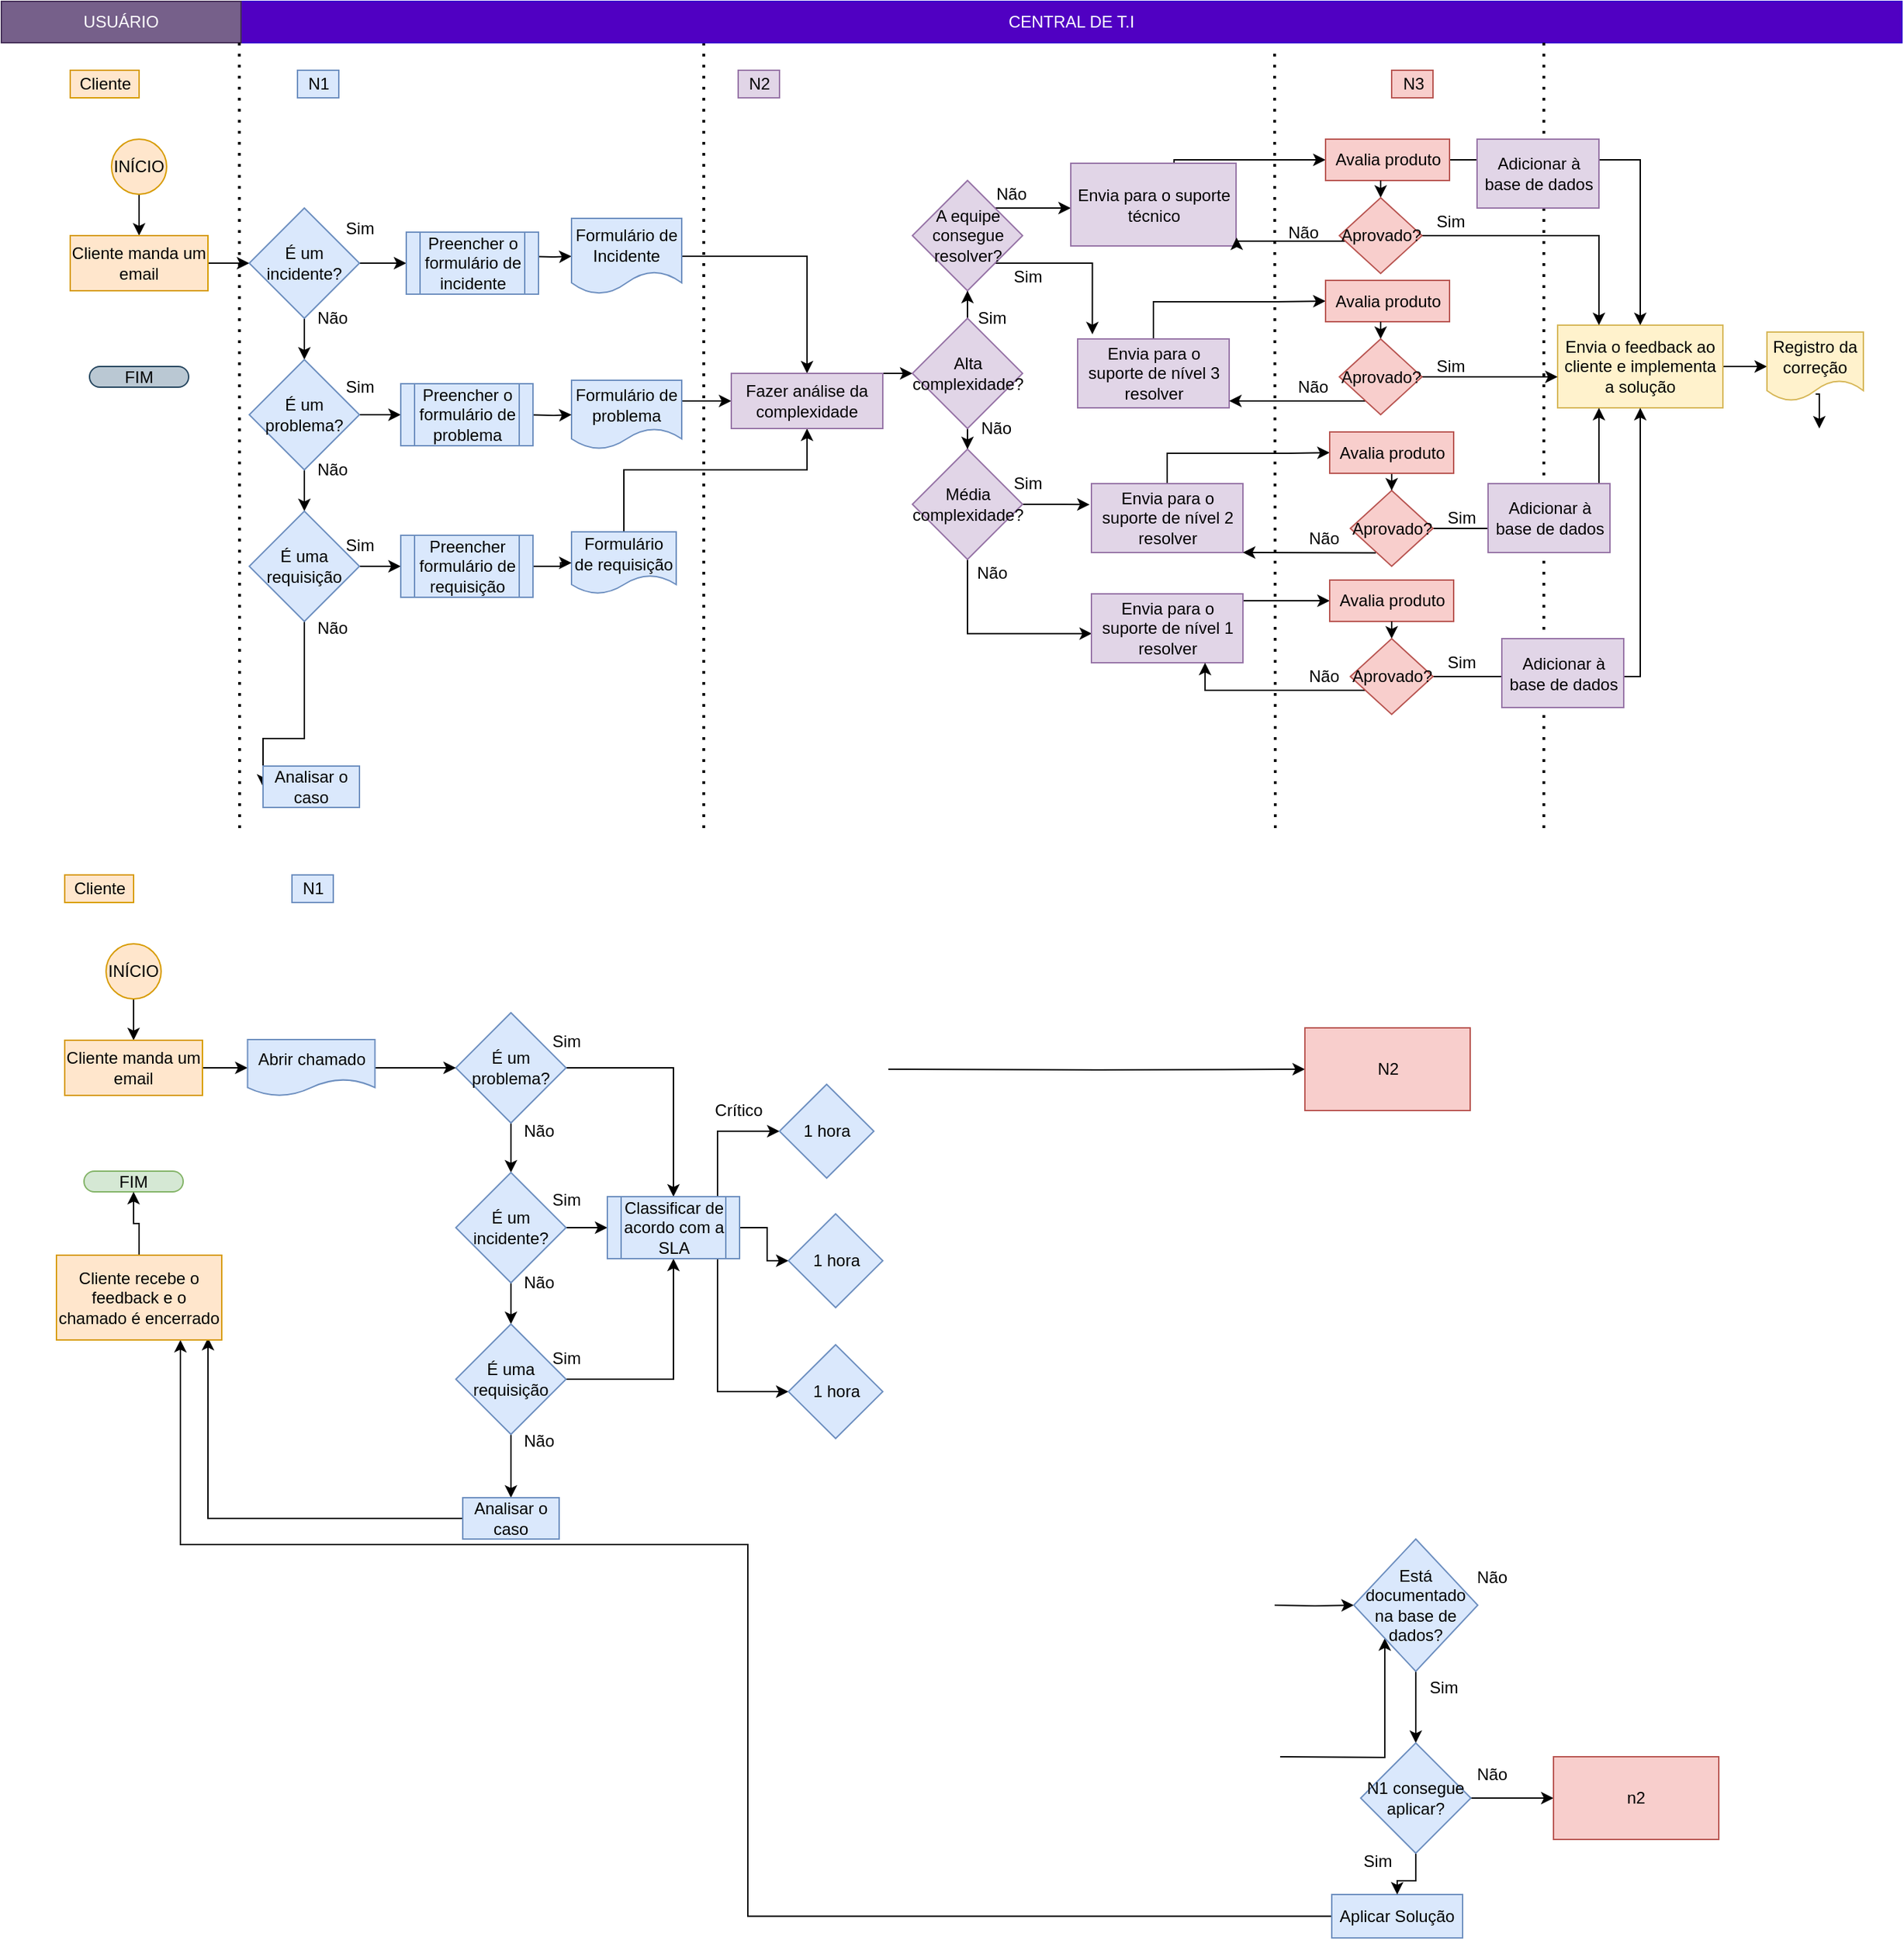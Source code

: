 <mxfile version="18.0.8" type="device"><diagram id="A5c_rkgQ94NfLmDdaCIv" name="Page-1"><mxGraphModel dx="457" dy="237" grid="1" gridSize="10" guides="1" tooltips="1" connect="1" arrows="1" fold="1" page="1" pageScale="1" pageWidth="827" pageHeight="1169" math="0" shadow="0"><root><mxCell id="0"/><mxCell id="1" parent="0"/><mxCell id="Slh5JcPYbbUTgBIkRvV1-3" value="" style="edgeStyle=orthogonalEdgeStyle;rounded=0;orthogonalLoop=1;jettySize=auto;html=1;" parent="1" source="Slh5JcPYbbUTgBIkRvV1-1" target="Slh5JcPYbbUTgBIkRvV1-2" edge="1"><mxGeometry relative="1" as="geometry"/></mxCell><mxCell id="Slh5JcPYbbUTgBIkRvV1-1" value="INÍCIO" style="ellipse;whiteSpace=wrap;html=1;aspect=fixed;fillColor=#ffe6cc;strokeColor=#d79b00;" parent="1" vertex="1"><mxGeometry x="80" y="100" width="40" height="40" as="geometry"/></mxCell><mxCell id="Slh5JcPYbbUTgBIkRvV1-104" value="" style="edgeStyle=orthogonalEdgeStyle;rounded=0;orthogonalLoop=1;jettySize=auto;html=1;" parent="1" source="Slh5JcPYbbUTgBIkRvV1-2" target="Slh5JcPYbbUTgBIkRvV1-4" edge="1"><mxGeometry relative="1" as="geometry"/></mxCell><mxCell id="Slh5JcPYbbUTgBIkRvV1-2" value="Cliente manda um email" style="whiteSpace=wrap;html=1;fillColor=#ffe6cc;strokeColor=#d79b00;" parent="1" vertex="1"><mxGeometry x="50" y="170" width="100" height="40" as="geometry"/></mxCell><mxCell id="Slh5JcPYbbUTgBIkRvV1-11" value="" style="edgeStyle=orthogonalEdgeStyle;rounded=0;orthogonalLoop=1;jettySize=auto;html=1;" parent="1" source="Slh5JcPYbbUTgBIkRvV1-4" target="Slh5JcPYbbUTgBIkRvV1-10" edge="1"><mxGeometry relative="1" as="geometry"/></mxCell><mxCell id="Slh5JcPYbbUTgBIkRvV1-175" value="" style="edgeStyle=orthogonalEdgeStyle;rounded=0;orthogonalLoop=1;jettySize=auto;html=1;" parent="1" source="Slh5JcPYbbUTgBIkRvV1-4" target="Slh5JcPYbbUTgBIkRvV1-174" edge="1"><mxGeometry relative="1" as="geometry"/></mxCell><mxCell id="Slh5JcPYbbUTgBIkRvV1-4" value="É um incidente?" style="rhombus;whiteSpace=wrap;html=1;fillColor=#dae8fc;strokeColor=#6c8ebf;" parent="1" vertex="1"><mxGeometry x="180" y="150" width="80" height="80" as="geometry"/></mxCell><mxCell id="Slh5JcPYbbUTgBIkRvV1-33" value="" style="edgeStyle=orthogonalEdgeStyle;rounded=0;orthogonalLoop=1;jettySize=auto;html=1;" parent="1" target="Slh5JcPYbbUTgBIkRvV1-32" edge="1"><mxGeometry relative="1" as="geometry"><mxPoint x="380" y="185.0" as="sourcePoint"/></mxGeometry></mxCell><mxCell id="Slh5JcPYbbUTgBIkRvV1-8" value="Sim" style="text;html=1;align=center;verticalAlign=middle;resizable=0;points=[];autosize=1;strokeColor=none;fillColor=none;" parent="1" vertex="1"><mxGeometry x="240" y="155" width="40" height="20" as="geometry"/></mxCell><mxCell id="Slh5JcPYbbUTgBIkRvV1-9" value="Não" style="text;html=1;align=center;verticalAlign=middle;resizable=0;points=[];autosize=1;strokeColor=none;fillColor=none;" parent="1" vertex="1"><mxGeometry x="220" y="220" width="40" height="20" as="geometry"/></mxCell><mxCell id="Slh5JcPYbbUTgBIkRvV1-15" value="" style="edgeStyle=orthogonalEdgeStyle;rounded=0;orthogonalLoop=1;jettySize=auto;html=1;" parent="1" source="Slh5JcPYbbUTgBIkRvV1-10" target="Slh5JcPYbbUTgBIkRvV1-14" edge="1"><mxGeometry relative="1" as="geometry"/></mxCell><mxCell id="Slh5JcPYbbUTgBIkRvV1-181" value="" style="edgeStyle=orthogonalEdgeStyle;rounded=0;orthogonalLoop=1;jettySize=auto;html=1;" parent="1" source="Slh5JcPYbbUTgBIkRvV1-10" target="Slh5JcPYbbUTgBIkRvV1-176" edge="1"><mxGeometry relative="1" as="geometry"/></mxCell><mxCell id="Slh5JcPYbbUTgBIkRvV1-10" value="É um problema?" style="rhombus;whiteSpace=wrap;html=1;fillColor=#dae8fc;strokeColor=#6c8ebf;" parent="1" vertex="1"><mxGeometry x="180" y="260" width="80" height="80" as="geometry"/></mxCell><mxCell id="Slh5JcPYbbUTgBIkRvV1-123" style="edgeStyle=orthogonalEdgeStyle;rounded=0;orthogonalLoop=1;jettySize=auto;html=1;entryX=0;entryY=0.5;entryDx=0;entryDy=0;" parent="1" source="Slh5JcPYbbUTgBIkRvV1-14" target="Slh5JcPYbbUTgBIkRvV1-28" edge="1"><mxGeometry relative="1" as="geometry"><Array as="points"><mxPoint x="220" y="535"/></Array></mxGeometry></mxCell><mxCell id="Slh5JcPYbbUTgBIkRvV1-235" value="" style="edgeStyle=orthogonalEdgeStyle;rounded=0;orthogonalLoop=1;jettySize=auto;html=1;" parent="1" source="Slh5JcPYbbUTgBIkRvV1-14" target="Slh5JcPYbbUTgBIkRvV1-177" edge="1"><mxGeometry relative="1" as="geometry"/></mxCell><mxCell id="Slh5JcPYbbUTgBIkRvV1-14" value="É uma requisição" style="rhombus;whiteSpace=wrap;html=1;fillColor=#dae8fc;strokeColor=#6c8ebf;" parent="1" vertex="1"><mxGeometry x="180" y="370" width="80" height="80" as="geometry"/></mxCell><mxCell id="Slh5JcPYbbUTgBIkRvV1-22" value="Sim" style="text;html=1;align=center;verticalAlign=middle;resizable=0;points=[];autosize=1;strokeColor=none;fillColor=none;" parent="1" vertex="1"><mxGeometry x="240" y="270" width="40" height="20" as="geometry"/></mxCell><mxCell id="Slh5JcPYbbUTgBIkRvV1-23" value="Sim" style="text;html=1;align=center;verticalAlign=middle;resizable=0;points=[];autosize=1;strokeColor=none;fillColor=none;" parent="1" vertex="1"><mxGeometry x="240" y="385" width="40" height="20" as="geometry"/></mxCell><mxCell id="Slh5JcPYbbUTgBIkRvV1-25" value="Não" style="text;html=1;align=center;verticalAlign=middle;resizable=0;points=[];autosize=1;strokeColor=none;fillColor=none;" parent="1" vertex="1"><mxGeometry x="220" y="330" width="40" height="20" as="geometry"/></mxCell><mxCell id="Slh5JcPYbbUTgBIkRvV1-27" value="Não" style="text;html=1;align=center;verticalAlign=middle;resizable=0;points=[];autosize=1;strokeColor=none;fillColor=none;" parent="1" vertex="1"><mxGeometry x="220" y="445" width="40" height="20" as="geometry"/></mxCell><mxCell id="Slh5JcPYbbUTgBIkRvV1-28" value="Analisar o caso" style="whiteSpace=wrap;html=1;fillColor=#dae8fc;strokeColor=#6c8ebf;" parent="1" vertex="1"><mxGeometry x="190" y="555" width="70" height="30" as="geometry"/></mxCell><mxCell id="Slh5JcPYbbUTgBIkRvV1-45" value="" style="edgeStyle=orthogonalEdgeStyle;rounded=0;orthogonalLoop=1;jettySize=auto;html=1;" parent="1" source="Slh5JcPYbbUTgBIkRvV1-32" target="Slh5JcPYbbUTgBIkRvV1-44" edge="1"><mxGeometry relative="1" as="geometry"/></mxCell><mxCell id="Slh5JcPYbbUTgBIkRvV1-32" value="Formulário de Incidente" style="shape=document;whiteSpace=wrap;html=1;boundedLbl=1;fillColor=#dae8fc;strokeColor=#6c8ebf;" parent="1" vertex="1"><mxGeometry x="414" y="157.5" width="80" height="55" as="geometry"/></mxCell><mxCell id="Slh5JcPYbbUTgBIkRvV1-108" style="edgeStyle=orthogonalEdgeStyle;rounded=0;orthogonalLoop=1;jettySize=auto;html=1;entryX=0;entryY=0.5;entryDx=0;entryDy=0;" parent="1" source="Slh5JcPYbbUTgBIkRvV1-34" target="Slh5JcPYbbUTgBIkRvV1-44" edge="1"><mxGeometry relative="1" as="geometry"><Array as="points"><mxPoint x="530" y="290"/><mxPoint x="530" y="290"/></Array></mxGeometry></mxCell><mxCell id="Slh5JcPYbbUTgBIkRvV1-34" value="Formulário de problema" style="shape=document;whiteSpace=wrap;html=1;boundedLbl=1;fillColor=#dae8fc;strokeColor=#6c8ebf;" parent="1" vertex="1"><mxGeometry x="414" y="275" width="80" height="50" as="geometry"/></mxCell><mxCell id="Slh5JcPYbbUTgBIkRvV1-107" value="" style="edgeStyle=orthogonalEdgeStyle;rounded=0;orthogonalLoop=1;jettySize=auto;html=1;" parent="1" source="Slh5JcPYbbUTgBIkRvV1-42" target="Slh5JcPYbbUTgBIkRvV1-44" edge="1"><mxGeometry relative="1" as="geometry"><Array as="points"><mxPoint x="452" y="340"/><mxPoint x="585" y="340"/></Array></mxGeometry></mxCell><mxCell id="Slh5JcPYbbUTgBIkRvV1-42" value="Formulário de requisição" style="shape=document;whiteSpace=wrap;html=1;boundedLbl=1;fillColor=#dae8fc;strokeColor=#6c8ebf;" parent="1" vertex="1"><mxGeometry x="414" y="385" width="76" height="45" as="geometry"/></mxCell><mxCell id="Slh5JcPYbbUTgBIkRvV1-109" style="edgeStyle=orthogonalEdgeStyle;rounded=0;orthogonalLoop=1;jettySize=auto;html=1;entryX=0;entryY=0.5;entryDx=0;entryDy=0;" parent="1" target="Slh5JcPYbbUTgBIkRvV1-46" edge="1"><mxGeometry relative="1" as="geometry"><mxPoint x="630" y="280.0" as="sourcePoint"/><Array as="points"><mxPoint x="630" y="270"/></Array></mxGeometry></mxCell><mxCell id="Slh5JcPYbbUTgBIkRvV1-44" value="Fazer análise da complexidade" style="whiteSpace=wrap;html=1;fillColor=#e1d5e7;strokeColor=#9673a6;" parent="1" vertex="1"><mxGeometry x="530" y="270" width="110" height="40" as="geometry"/></mxCell><mxCell id="Slh5JcPYbbUTgBIkRvV1-49" value="" style="edgeStyle=orthogonalEdgeStyle;rounded=0;orthogonalLoop=1;jettySize=auto;html=1;" parent="1" source="Slh5JcPYbbUTgBIkRvV1-46" target="Slh5JcPYbbUTgBIkRvV1-48" edge="1"><mxGeometry relative="1" as="geometry"/></mxCell><mxCell id="Slh5JcPYbbUTgBIkRvV1-73" value="" style="edgeStyle=orthogonalEdgeStyle;rounded=0;orthogonalLoop=1;jettySize=auto;html=1;" parent="1" source="Slh5JcPYbbUTgBIkRvV1-46" target="Slh5JcPYbbUTgBIkRvV1-72" edge="1"><mxGeometry relative="1" as="geometry"/></mxCell><mxCell id="Slh5JcPYbbUTgBIkRvV1-46" value="Alta complexidade?" style="rhombus;whiteSpace=wrap;html=1;fillColor=#e1d5e7;strokeColor=#9673a6;" parent="1" vertex="1"><mxGeometry x="661.5" y="230" width="80" height="80" as="geometry"/></mxCell><mxCell id="Slh5JcPYbbUTgBIkRvV1-115" style="edgeStyle=orthogonalEdgeStyle;rounded=0;orthogonalLoop=1;jettySize=auto;html=1;entryX=-0.012;entryY=0.304;entryDx=0;entryDy=0;entryPerimeter=0;" parent="1" source="Slh5JcPYbbUTgBIkRvV1-48" target="Slh5JcPYbbUTgBIkRvV1-61" edge="1"><mxGeometry relative="1" as="geometry"/></mxCell><mxCell id="Slh5JcPYbbUTgBIkRvV1-254" style="edgeStyle=orthogonalEdgeStyle;rounded=0;orthogonalLoop=1;jettySize=auto;html=1;entryX=0.003;entryY=0.577;entryDx=0;entryDy=0;entryPerimeter=0;" parent="1" source="Slh5JcPYbbUTgBIkRvV1-48" target="Slh5JcPYbbUTgBIkRvV1-66" edge="1"><mxGeometry relative="1" as="geometry"><Array as="points"><mxPoint x="702" y="459"/></Array></mxGeometry></mxCell><mxCell id="Slh5JcPYbbUTgBIkRvV1-48" value="Média complexidade?" style="rhombus;whiteSpace=wrap;html=1;fillColor=#e1d5e7;strokeColor=#9673a6;" parent="1" vertex="1"><mxGeometry x="661.5" y="325" width="80" height="80" as="geometry"/></mxCell><mxCell id="Slh5JcPYbbUTgBIkRvV1-219" style="edgeStyle=orthogonalEdgeStyle;rounded=0;orthogonalLoop=1;jettySize=auto;html=1;entryX=0;entryY=0.5;entryDx=0;entryDy=0;" parent="1" source="Slh5JcPYbbUTgBIkRvV1-54" target="Slh5JcPYbbUTgBIkRvV1-193" edge="1"><mxGeometry relative="1" as="geometry"><Array as="points"><mxPoint x="836.5" y="218"/><mxPoint x="926.5" y="218"/></Array></mxGeometry></mxCell><mxCell id="Slh5JcPYbbUTgBIkRvV1-54" value="Envia para o suporte de nível 3 resolver" style="whiteSpace=wrap;html=1;fillColor=#e1d5e7;strokeColor=#9673a6;" parent="1" vertex="1"><mxGeometry x="781.5" y="245" width="110" height="50" as="geometry"/></mxCell><mxCell id="Slh5JcPYbbUTgBIkRvV1-227" style="edgeStyle=orthogonalEdgeStyle;rounded=0;orthogonalLoop=1;jettySize=auto;html=1;entryX=0;entryY=0.5;entryDx=0;entryDy=0;" parent="1" source="Slh5JcPYbbUTgBIkRvV1-61" target="Slh5JcPYbbUTgBIkRvV1-194" edge="1"><mxGeometry relative="1" as="geometry"><Array as="points"><mxPoint x="846.5" y="328"/><mxPoint x="933.5" y="328"/></Array></mxGeometry></mxCell><mxCell id="Slh5JcPYbbUTgBIkRvV1-61" value="Envia para o suporte de nível 2 resolver" style="whiteSpace=wrap;html=1;fillColor=#e1d5e7;strokeColor=#9673a6;" parent="1" vertex="1"><mxGeometry x="791.5" y="350" width="110" height="50" as="geometry"/></mxCell><mxCell id="Slh5JcPYbbUTgBIkRvV1-232" style="edgeStyle=orthogonalEdgeStyle;rounded=0;orthogonalLoop=1;jettySize=auto;html=1;" parent="1" source="Slh5JcPYbbUTgBIkRvV1-66" target="Slh5JcPYbbUTgBIkRvV1-210" edge="1"><mxGeometry relative="1" as="geometry"><Array as="points"><mxPoint x="931.5" y="435"/><mxPoint x="931.5" y="435"/></Array></mxGeometry></mxCell><mxCell id="Slh5JcPYbbUTgBIkRvV1-66" value="Envia para o suporte de nível 1 resolver" style="whiteSpace=wrap;html=1;fillColor=#e1d5e7;strokeColor=#9673a6;" parent="1" vertex="1"><mxGeometry x="791.5" y="430" width="110" height="50" as="geometry"/></mxCell><mxCell id="Slh5JcPYbbUTgBIkRvV1-165" style="edgeStyle=orthogonalEdgeStyle;rounded=0;orthogonalLoop=1;jettySize=auto;html=1;entryX=0.097;entryY=-0.067;entryDx=0;entryDy=0;entryPerimeter=0;" parent="1" source="Slh5JcPYbbUTgBIkRvV1-72" target="Slh5JcPYbbUTgBIkRvV1-54" edge="1"><mxGeometry relative="1" as="geometry"><Array as="points"><mxPoint x="792.5" y="190"/></Array></mxGeometry></mxCell><mxCell id="Slh5JcPYbbUTgBIkRvV1-186" style="edgeStyle=orthogonalEdgeStyle;rounded=0;orthogonalLoop=1;jettySize=auto;html=1;" parent="1" source="Slh5JcPYbbUTgBIkRvV1-72" target="Slh5JcPYbbUTgBIkRvV1-75" edge="1"><mxGeometry relative="1" as="geometry"><Array as="points"><mxPoint x="761.5" y="150"/><mxPoint x="761.5" y="150"/></Array></mxGeometry></mxCell><mxCell id="Slh5JcPYbbUTgBIkRvV1-72" value="A equipe consegue resolver?" style="rhombus;whiteSpace=wrap;html=1;fillColor=#e1d5e7;strokeColor=#9673a6;" parent="1" vertex="1"><mxGeometry x="661.5" y="130" width="80" height="80" as="geometry"/></mxCell><mxCell id="Slh5JcPYbbUTgBIkRvV1-187" style="edgeStyle=orthogonalEdgeStyle;rounded=0;orthogonalLoop=1;jettySize=auto;html=1;entryX=0;entryY=0.5;entryDx=0;entryDy=0;" parent="1" source="Slh5JcPYbbUTgBIkRvV1-75" target="Slh5JcPYbbUTgBIkRvV1-183" edge="1"><mxGeometry relative="1" as="geometry"><Array as="points"><mxPoint x="851.5" y="115"/></Array></mxGeometry></mxCell><mxCell id="Slh5JcPYbbUTgBIkRvV1-75" value="Envia para o suporte técnico" style="whiteSpace=wrap;html=1;fillColor=#e1d5e7;strokeColor=#9673a6;" parent="1" vertex="1"><mxGeometry x="776.5" y="117.5" width="120" height="60" as="geometry"/></mxCell><mxCell id="Slh5JcPYbbUTgBIkRvV1-247" value="" style="edgeStyle=orthogonalEdgeStyle;rounded=0;orthogonalLoop=1;jettySize=auto;html=1;" parent="1" source="Slh5JcPYbbUTgBIkRvV1-83" target="Slh5JcPYbbUTgBIkRvV1-85" edge="1"><mxGeometry relative="1" as="geometry"/></mxCell><mxCell id="Slh5JcPYbbUTgBIkRvV1-83" value="Envia o feedback ao cliente e implementa a solução" style="whiteSpace=wrap;html=1;strokeColor=#d6b656;fillColor=#fff2cc;" parent="1" vertex="1"><mxGeometry x="1130" y="235" width="120" height="60" as="geometry"/></mxCell><mxCell id="Slh5JcPYbbUTgBIkRvV1-248" style="edgeStyle=orthogonalEdgeStyle;rounded=0;orthogonalLoop=1;jettySize=auto;html=1;exitX=0.505;exitY=0.9;exitDx=0;exitDy=0;exitPerimeter=0;" parent="1" source="Slh5JcPYbbUTgBIkRvV1-85" edge="1"><mxGeometry relative="1" as="geometry"><mxPoint x="1320" y="310" as="targetPoint"/><Array as="points"><mxPoint x="1320" y="285"/><mxPoint x="1320" y="310"/></Array></mxGeometry></mxCell><mxCell id="Slh5JcPYbbUTgBIkRvV1-85" value="Registro da correção" style="shape=document;whiteSpace=wrap;html=1;boundedLbl=1;strokeColor=#d6b656;fillColor=#fff2cc;" parent="1" vertex="1"><mxGeometry x="1282" y="240" width="70" height="50" as="geometry"/></mxCell><mxCell id="Slh5JcPYbbUTgBIkRvV1-89" value="FIM" style="rounded=1;whiteSpace=wrap;html=1;arcSize=50;fillColor=#bac8d3;strokeColor=#23445d;" parent="1" vertex="1"><mxGeometry x="64" y="265" width="72" height="15" as="geometry"/></mxCell><mxCell id="Slh5JcPYbbUTgBIkRvV1-91" value="N1" style="text;html=1;align=center;verticalAlign=middle;resizable=0;points=[];autosize=1;strokeColor=#6c8ebf;fillColor=#dae8fc;" parent="1" vertex="1"><mxGeometry x="215" y="50" width="30" height="20" as="geometry"/></mxCell><mxCell id="Slh5JcPYbbUTgBIkRvV1-92" value="Cliente" style="text;html=1;align=center;verticalAlign=middle;resizable=0;points=[];autosize=1;fillColor=#ffe6cc;strokeColor=#d79b00;" parent="1" vertex="1"><mxGeometry x="50" y="50" width="50" height="20" as="geometry"/></mxCell><mxCell id="Slh5JcPYbbUTgBIkRvV1-93" value="N2" style="text;html=1;align=center;verticalAlign=middle;resizable=0;points=[];autosize=1;strokeColor=#9673a6;fillColor=#e1d5e7;" parent="1" vertex="1"><mxGeometry x="535" y="50" width="30" height="20" as="geometry"/></mxCell><mxCell id="Slh5JcPYbbUTgBIkRvV1-103" value="" style="edgeStyle=orthogonalEdgeStyle;rounded=0;orthogonalLoop=1;jettySize=auto;html=1;" parent="1" target="Slh5JcPYbbUTgBIkRvV1-34" edge="1"><mxGeometry relative="1" as="geometry"><mxPoint x="380" y="300.043" as="sourcePoint"/></mxGeometry></mxCell><mxCell id="Slh5JcPYbbUTgBIkRvV1-129" value="" style="endArrow=none;dashed=1;html=1;dashPattern=1 3;strokeWidth=2;rounded=0;" parent="1" edge="1"><mxGeometry width="50" height="50" relative="1" as="geometry"><mxPoint x="510" y="600" as="sourcePoint"/><mxPoint x="510" y="22.5" as="targetPoint"/></mxGeometry></mxCell><mxCell id="Slh5JcPYbbUTgBIkRvV1-136" value="Sim" style="text;html=1;align=center;verticalAlign=middle;resizable=0;points=[];autosize=1;strokeColor=none;fillColor=none;" parent="1" vertex="1"><mxGeometry x="724.5" y="190" width="40" height="20" as="geometry"/></mxCell><mxCell id="Slh5JcPYbbUTgBIkRvV1-137" value="Não" style="text;html=1;align=center;verticalAlign=middle;resizable=0;points=[];autosize=1;strokeColor=none;fillColor=none;" parent="1" vertex="1"><mxGeometry x="701.5" y="300" width="40" height="20" as="geometry"/></mxCell><mxCell id="Slh5JcPYbbUTgBIkRvV1-138" value="Sim" style="text;html=1;align=center;verticalAlign=middle;resizable=0;points=[];autosize=1;strokeColor=none;fillColor=none;" parent="1" vertex="1"><mxGeometry x="724.5" y="340" width="40" height="20" as="geometry"/></mxCell><mxCell id="Slh5JcPYbbUTgBIkRvV1-139" value="Não" style="text;html=1;align=center;verticalAlign=middle;resizable=0;points=[];autosize=1;strokeColor=none;fillColor=none;" parent="1" vertex="1"><mxGeometry x="698.5" y="405" width="40" height="20" as="geometry"/></mxCell><mxCell id="Slh5JcPYbbUTgBIkRvV1-143" value="Sim" style="text;html=1;align=center;verticalAlign=middle;resizable=0;points=[];autosize=1;strokeColor=none;fillColor=none;" parent="1" vertex="1"><mxGeometry x="698.5" y="220" width="40" height="20" as="geometry"/></mxCell><mxCell id="Slh5JcPYbbUTgBIkRvV1-146" value="Não" style="text;html=1;align=center;verticalAlign=middle;resizable=0;points=[];autosize=1;strokeColor=none;fillColor=none;" parent="1" vertex="1"><mxGeometry x="713" y="130" width="40" height="20" as="geometry"/></mxCell><mxCell id="Slh5JcPYbbUTgBIkRvV1-161" value="Não" style="text;html=1;align=center;verticalAlign=middle;resizable=0;points=[];autosize=1;strokeColor=none;fillColor=none;" parent="1" vertex="1"><mxGeometry x="931.5" y="270" width="40" height="20" as="geometry"/></mxCell><mxCell id="Slh5JcPYbbUTgBIkRvV1-163" value="Não" style="text;html=1;align=center;verticalAlign=middle;resizable=0;points=[];autosize=1;strokeColor=none;fillColor=none;" parent="1" vertex="1"><mxGeometry x="939.5" y="480" width="40" height="20" as="geometry"/></mxCell><mxCell id="Slh5JcPYbbUTgBIkRvV1-167" value="Sim" style="text;html=1;align=center;verticalAlign=middle;resizable=0;points=[];autosize=1;strokeColor=none;fillColor=none;" parent="1" vertex="1"><mxGeometry x="1039.5" y="470" width="40" height="20" as="geometry"/></mxCell><mxCell id="Slh5JcPYbbUTgBIkRvV1-168" value="Sim" style="text;html=1;align=center;verticalAlign=middle;resizable=0;points=[];autosize=1;strokeColor=none;fillColor=none;" parent="1" vertex="1"><mxGeometry x="1039.5" y="365" width="40" height="20" as="geometry"/></mxCell><mxCell id="Slh5JcPYbbUTgBIkRvV1-169" value="Sim" style="text;html=1;align=center;verticalAlign=middle;resizable=0;points=[];autosize=1;strokeColor=none;fillColor=none;" parent="1" vertex="1"><mxGeometry x="1031.5" y="150" width="40" height="20" as="geometry"/></mxCell><mxCell id="Slh5JcPYbbUTgBIkRvV1-174" value="&lt;span style=&quot;&quot;&gt;Preencher o formulário de incidente&lt;/span&gt;" style="shape=process;whiteSpace=wrap;html=1;backgroundOutline=1;fillColor=#dae8fc;strokeColor=#6c8ebf;" parent="1" vertex="1"><mxGeometry x="294" y="167.5" width="96" height="45" as="geometry"/></mxCell><mxCell id="Slh5JcPYbbUTgBIkRvV1-176" value="Preencher o formulário de problema" style="shape=process;whiteSpace=wrap;html=1;backgroundOutline=1;fillColor=#dae8fc;strokeColor=#6c8ebf;" parent="1" vertex="1"><mxGeometry x="290" y="277.5" width="96" height="45" as="geometry"/></mxCell><mxCell id="Slh5JcPYbbUTgBIkRvV1-236" value="" style="edgeStyle=orthogonalEdgeStyle;rounded=0;orthogonalLoop=1;jettySize=auto;html=1;" parent="1" source="Slh5JcPYbbUTgBIkRvV1-177" target="Slh5JcPYbbUTgBIkRvV1-42" edge="1"><mxGeometry relative="1" as="geometry"/></mxCell><mxCell id="Slh5JcPYbbUTgBIkRvV1-177" value="Preencher formulário de requisição" style="shape=process;whiteSpace=wrap;html=1;backgroundOutline=1;fillColor=#dae8fc;strokeColor=#6c8ebf;" parent="1" vertex="1"><mxGeometry x="290" y="387.5" width="96" height="45" as="geometry"/></mxCell><mxCell id="Slh5JcPYbbUTgBIkRvV1-184" value="N3" style="text;html=1;align=center;verticalAlign=middle;resizable=0;points=[];autosize=1;strokeColor=#b85450;fillColor=#f8cecc;" parent="1" vertex="1"><mxGeometry x="1009.5" y="50" width="30" height="20" as="geometry"/></mxCell><mxCell id="Slh5JcPYbbUTgBIkRvV1-192" style="edgeStyle=orthogonalEdgeStyle;rounded=0;orthogonalLoop=1;jettySize=auto;html=1;" parent="1" source="Slh5JcPYbbUTgBIkRvV1-183" target="Slh5JcPYbbUTgBIkRvV1-83" edge="1"><mxGeometry relative="1" as="geometry"/></mxCell><mxCell id="Slh5JcPYbbUTgBIkRvV1-183" value="Avalia produto" style="rounded=0;whiteSpace=wrap;html=1;fillColor=#f8cecc;strokeColor=#b85450;" parent="1" vertex="1"><mxGeometry x="961.5" y="100" width="90" height="30" as="geometry"/></mxCell><mxCell id="Slh5JcPYbbUTgBIkRvV1-191" value="Não" style="text;html=1;align=center;verticalAlign=middle;resizable=0;points=[];autosize=1;strokeColor=none;fillColor=none;" parent="1" vertex="1"><mxGeometry x="924.5" y="157.5" width="40" height="20" as="geometry"/></mxCell><mxCell id="Slh5JcPYbbUTgBIkRvV1-193" value="Avalia produto" style="rounded=0;whiteSpace=wrap;html=1;fillColor=#f8cecc;strokeColor=#b85450;" parent="1" vertex="1"><mxGeometry x="961.5" y="202.5" width="90" height="30" as="geometry"/></mxCell><mxCell id="Slh5JcPYbbUTgBIkRvV1-211" style="edgeStyle=orthogonalEdgeStyle;rounded=0;orthogonalLoop=1;jettySize=auto;html=1;entryX=0.5;entryY=0;entryDx=0;entryDy=0;" parent="1" source="Slh5JcPYbbUTgBIkRvV1-194" target="Slh5JcPYbbUTgBIkRvV1-208" edge="1"><mxGeometry relative="1" as="geometry"/></mxCell><mxCell id="Slh5JcPYbbUTgBIkRvV1-194" value="Avalia produto" style="rounded=0;whiteSpace=wrap;html=1;fillColor=#f8cecc;strokeColor=#b85450;" parent="1" vertex="1"><mxGeometry x="964.5" y="312.5" width="90" height="30" as="geometry"/></mxCell><mxCell id="Slh5JcPYbbUTgBIkRvV1-240" style="edgeStyle=orthogonalEdgeStyle;rounded=0;orthogonalLoop=1;jettySize=auto;html=1;entryX=0.25;entryY=1;entryDx=0;entryDy=0;" parent="1" source="Slh5JcPYbbUTgBIkRvV1-208" target="Slh5JcPYbbUTgBIkRvV1-83" edge="1"><mxGeometry relative="1" as="geometry"/></mxCell><mxCell id="Slh5JcPYbbUTgBIkRvV1-208" value="Aprovado?" style="rhombus;whiteSpace=wrap;html=1;fillColor=#f8cecc;strokeColor=#b85450;" parent="1" vertex="1"><mxGeometry x="979.5" y="355" width="60" height="55" as="geometry"/></mxCell><mxCell id="Slh5JcPYbbUTgBIkRvV1-210" value="Avalia produto" style="rounded=0;whiteSpace=wrap;html=1;fillColor=#f8cecc;strokeColor=#b85450;" parent="1" vertex="1"><mxGeometry x="964.5" y="420" width="90" height="30" as="geometry"/></mxCell><mxCell id="Slh5JcPYbbUTgBIkRvV1-215" style="edgeStyle=orthogonalEdgeStyle;rounded=0;orthogonalLoop=1;jettySize=auto;html=1;entryX=0.5;entryY=0;entryDx=0;entryDy=0;" parent="1" edge="1"><mxGeometry relative="1" as="geometry"><mxPoint x="1006.5" y="245" as="sourcePoint"/><mxPoint x="1006.5" y="245" as="targetPoint"/></mxGeometry></mxCell><mxCell id="Slh5JcPYbbUTgBIkRvV1-217" style="edgeStyle=orthogonalEdgeStyle;rounded=0;orthogonalLoop=1;jettySize=auto;html=1;entryX=0.5;entryY=0;entryDx=0;entryDy=0;" parent="1" target="Slh5JcPYbbUTgBIkRvV1-218" edge="1"><mxGeometry relative="1" as="geometry"><mxPoint x="1001.5" y="130" as="sourcePoint"/></mxGeometry></mxCell><mxCell id="Slh5JcPYbbUTgBIkRvV1-226" style="edgeStyle=orthogonalEdgeStyle;rounded=0;orthogonalLoop=1;jettySize=auto;html=1;entryX=1.003;entryY=0.898;entryDx=0;entryDy=0;entryPerimeter=0;" parent="1" source="Slh5JcPYbbUTgBIkRvV1-218" target="Slh5JcPYbbUTgBIkRvV1-75" edge="1"><mxGeometry relative="1" as="geometry"><Array as="points"><mxPoint x="961.5" y="174"/><mxPoint x="961.5" y="174"/></Array></mxGeometry></mxCell><mxCell id="Slh5JcPYbbUTgBIkRvV1-238" style="edgeStyle=orthogonalEdgeStyle;rounded=0;orthogonalLoop=1;jettySize=auto;html=1;entryX=0.25;entryY=0;entryDx=0;entryDy=0;" parent="1" source="Slh5JcPYbbUTgBIkRvV1-218" target="Slh5JcPYbbUTgBIkRvV1-83" edge="1"><mxGeometry relative="1" as="geometry"/></mxCell><mxCell id="Slh5JcPYbbUTgBIkRvV1-218" value="Aprovado?" style="rhombus;whiteSpace=wrap;html=1;fillColor=#f8cecc;strokeColor=#b85450;" parent="1" vertex="1"><mxGeometry x="971.5" y="142.5" width="60" height="55" as="geometry"/></mxCell><mxCell id="Slh5JcPYbbUTgBIkRvV1-220" style="edgeStyle=orthogonalEdgeStyle;rounded=0;orthogonalLoop=1;jettySize=auto;html=1;entryX=0.5;entryY=0;entryDx=0;entryDy=0;" parent="1" target="Slh5JcPYbbUTgBIkRvV1-221" edge="1"><mxGeometry relative="1" as="geometry"><mxPoint x="1001.5" y="232.5" as="sourcePoint"/></mxGeometry></mxCell><mxCell id="Slh5JcPYbbUTgBIkRvV1-224" style="edgeStyle=orthogonalEdgeStyle;rounded=0;orthogonalLoop=1;jettySize=auto;html=1;" parent="1" source="Slh5JcPYbbUTgBIkRvV1-221" edge="1"><mxGeometry relative="1" as="geometry"><mxPoint x="891.5" y="290" as="targetPoint"/><Array as="points"><mxPoint x="891.5" y="290"/></Array></mxGeometry></mxCell><mxCell id="Slh5JcPYbbUTgBIkRvV1-239" style="edgeStyle=orthogonalEdgeStyle;rounded=0;orthogonalLoop=1;jettySize=auto;html=1;" parent="1" source="Slh5JcPYbbUTgBIkRvV1-221" target="Slh5JcPYbbUTgBIkRvV1-83" edge="1"><mxGeometry relative="1" as="geometry"><Array as="points"><mxPoint x="1100" y="272"/><mxPoint x="1100" y="272"/></Array></mxGeometry></mxCell><mxCell id="Slh5JcPYbbUTgBIkRvV1-221" value="Aprovado?" style="rhombus;whiteSpace=wrap;html=1;fillColor=#f8cecc;strokeColor=#b85450;" parent="1" vertex="1"><mxGeometry x="971.5" y="245" width="60" height="55" as="geometry"/></mxCell><mxCell id="Slh5JcPYbbUTgBIkRvV1-228" style="edgeStyle=orthogonalEdgeStyle;rounded=0;orthogonalLoop=1;jettySize=auto;html=1;exitX=0.308;exitY=0.822;exitDx=0;exitDy=0;exitPerimeter=0;" parent="1" source="Slh5JcPYbbUTgBIkRvV1-208" edge="1"><mxGeometry relative="1" as="geometry"><mxPoint x="1000.591" y="400" as="sourcePoint"/><mxPoint x="901.5" y="400" as="targetPoint"/><Array as="points"><mxPoint x="901.5" y="400"/></Array></mxGeometry></mxCell><mxCell id="Slh5JcPYbbUTgBIkRvV1-229" value="Não" style="text;html=1;align=center;verticalAlign=middle;resizable=0;points=[];autosize=1;strokeColor=none;fillColor=none;" parent="1" vertex="1"><mxGeometry x="939.5" y="380" width="40" height="20" as="geometry"/></mxCell><mxCell id="Slh5JcPYbbUTgBIkRvV1-230" style="edgeStyle=orthogonalEdgeStyle;rounded=0;orthogonalLoop=1;jettySize=auto;html=1;entryX=0.5;entryY=0;entryDx=0;entryDy=0;" parent="1" target="Slh5JcPYbbUTgBIkRvV1-231" edge="1"><mxGeometry relative="1" as="geometry"><mxPoint x="1009.5" y="450" as="sourcePoint"/></mxGeometry></mxCell><mxCell id="Slh5JcPYbbUTgBIkRvV1-233" style="edgeStyle=orthogonalEdgeStyle;rounded=0;orthogonalLoop=1;jettySize=auto;html=1;entryX=0.75;entryY=1;entryDx=0;entryDy=0;" parent="1" source="Slh5JcPYbbUTgBIkRvV1-231" target="Slh5JcPYbbUTgBIkRvV1-66" edge="1"><mxGeometry relative="1" as="geometry"><Array as="points"><mxPoint x="874.5" y="500"/></Array></mxGeometry></mxCell><mxCell id="Slh5JcPYbbUTgBIkRvV1-241" style="edgeStyle=orthogonalEdgeStyle;rounded=0;orthogonalLoop=1;jettySize=auto;html=1;" parent="1" source="Slh5JcPYbbUTgBIkRvV1-231" target="Slh5JcPYbbUTgBIkRvV1-83" edge="1"><mxGeometry relative="1" as="geometry"/></mxCell><mxCell id="Slh5JcPYbbUTgBIkRvV1-231" value="Aprovado?" style="rhombus;whiteSpace=wrap;html=1;fillColor=#f8cecc;strokeColor=#b85450;" parent="1" vertex="1"><mxGeometry x="979.5" y="462.5" width="60" height="55" as="geometry"/></mxCell><mxCell id="Slh5JcPYbbUTgBIkRvV1-237" value="CENTRAL DE T.I" style="rounded=0;whiteSpace=wrap;html=1;fillColor=#5000C2;strokeColor=#3700CC;fontColor=#ffffff;" parent="1" vertex="1"><mxGeometry x="174" width="1206" height="30" as="geometry"/></mxCell><mxCell id="Slh5JcPYbbUTgBIkRvV1-242" value="Sim" style="text;html=1;align=center;verticalAlign=middle;resizable=0;points=[];autosize=1;strokeColor=none;fillColor=none;" parent="1" vertex="1"><mxGeometry x="1031.5" y="255" width="40" height="20" as="geometry"/></mxCell><mxCell id="Slh5JcPYbbUTgBIkRvV1-244" value="" style="endArrow=none;dashed=1;html=1;dashPattern=1 3;strokeWidth=2;rounded=0;entryX=0.594;entryY=1.064;entryDx=0;entryDy=0;entryPerimeter=0;" parent="1" edge="1"><mxGeometry width="50" height="50" relative="1" as="geometry"><mxPoint x="1120" y="600" as="sourcePoint"/><mxPoint x="1120.004" y="30.0" as="targetPoint"/></mxGeometry></mxCell><mxCell id="Slh5JcPYbbUTgBIkRvV1-250" value="" style="endArrow=none;dashed=1;html=1;dashPattern=1 3;strokeWidth=2;rounded=0;entryX=0.594;entryY=1.064;entryDx=0;entryDy=0;entryPerimeter=0;" parent="1" edge="1"><mxGeometry width="50" height="50" relative="1" as="geometry"><mxPoint x="925" y="600" as="sourcePoint"/><mxPoint x="924.504" y="37.5" as="targetPoint"/></mxGeometry></mxCell><mxCell id="Slh5JcPYbbUTgBIkRvV1-252" value="USUÁRIO" style="rounded=0;whiteSpace=wrap;html=1;fillColor=#76608a;strokeColor=#432D57;fontColor=#ffffff;" parent="1" vertex="1"><mxGeometry width="174" height="30" as="geometry"/></mxCell><mxCell id="Slh5JcPYbbUTgBIkRvV1-253" value="" style="endArrow=none;dashed=1;html=1;dashPattern=1 3;strokeWidth=2;rounded=0;" parent="1" edge="1"><mxGeometry width="50" height="50" relative="1" as="geometry"><mxPoint x="173" y="600" as="sourcePoint"/><mxPoint x="172.75" y="30" as="targetPoint"/></mxGeometry></mxCell><mxCell id="4X_OrvKNGzuKJOwHX_KE-1" value="Adicionar à base de dados" style="whiteSpace=wrap;html=1;fillColor=#e1d5e7;strokeColor=#9673a6;" vertex="1" parent="1"><mxGeometry x="1071.5" y="100" width="88.5" height="50" as="geometry"/></mxCell><mxCell id="4X_OrvKNGzuKJOwHX_KE-5" value="Adicionar à base de dados" style="whiteSpace=wrap;html=1;fillColor=#e1d5e7;strokeColor=#9673a6;" vertex="1" parent="1"><mxGeometry x="1079.5" y="350" width="88.5" height="50" as="geometry"/></mxCell><mxCell id="4X_OrvKNGzuKJOwHX_KE-6" value="Adicionar à base de dados" style="whiteSpace=wrap;html=1;fillColor=#e1d5e7;strokeColor=#9673a6;" vertex="1" parent="1"><mxGeometry x="1089.5" y="462.5" width="88.5" height="50" as="geometry"/></mxCell><mxCell id="4X_OrvKNGzuKJOwHX_KE-9" value="" style="edgeStyle=orthogonalEdgeStyle;rounded=0;orthogonalLoop=1;jettySize=auto;html=1;" edge="1" parent="1" source="4X_OrvKNGzuKJOwHX_KE-10" target="4X_OrvKNGzuKJOwHX_KE-12"><mxGeometry relative="1" as="geometry"/></mxCell><mxCell id="4X_OrvKNGzuKJOwHX_KE-10" value="INÍCIO" style="ellipse;whiteSpace=wrap;html=1;aspect=fixed;fillColor=#ffe6cc;strokeColor=#d79b00;" vertex="1" parent="1"><mxGeometry x="76" y="684" width="40" height="40" as="geometry"/></mxCell><mxCell id="4X_OrvKNGzuKJOwHX_KE-93" value="" style="edgeStyle=orthogonalEdgeStyle;rounded=0;orthogonalLoop=1;jettySize=auto;html=1;" edge="1" parent="1" source="4X_OrvKNGzuKJOwHX_KE-12" target="4X_OrvKNGzuKJOwHX_KE-92"><mxGeometry relative="1" as="geometry"/></mxCell><mxCell id="4X_OrvKNGzuKJOwHX_KE-12" value="Cliente manda um email" style="whiteSpace=wrap;html=1;fillColor=#ffe6cc;strokeColor=#d79b00;" vertex="1" parent="1"><mxGeometry x="46" y="754" width="100" height="40" as="geometry"/></mxCell><mxCell id="4X_OrvKNGzuKJOwHX_KE-13" value="" style="edgeStyle=orthogonalEdgeStyle;rounded=0;orthogonalLoop=1;jettySize=auto;html=1;" edge="1" parent="1" source="4X_OrvKNGzuKJOwHX_KE-15" target="4X_OrvKNGzuKJOwHX_KE-21"><mxGeometry relative="1" as="geometry"/></mxCell><mxCell id="4X_OrvKNGzuKJOwHX_KE-89" style="edgeStyle=orthogonalEdgeStyle;rounded=0;orthogonalLoop=1;jettySize=auto;html=1;entryX=0.5;entryY=0;entryDx=0;entryDy=0;" edge="1" parent="1" source="4X_OrvKNGzuKJOwHX_KE-15" target="4X_OrvKNGzuKJOwHX_KE-38"><mxGeometry relative="1" as="geometry"/></mxCell><mxCell id="4X_OrvKNGzuKJOwHX_KE-15" value="É um problema?" style="rhombus;whiteSpace=wrap;html=1;fillColor=#dae8fc;strokeColor=#6c8ebf;" vertex="1" parent="1"><mxGeometry x="330" y="734" width="80" height="80" as="geometry"/></mxCell><mxCell id="4X_OrvKNGzuKJOwHX_KE-17" value="Sim" style="text;html=1;align=center;verticalAlign=middle;resizable=0;points=[];autosize=1;strokeColor=none;fillColor=none;" vertex="1" parent="1"><mxGeometry x="390" y="745" width="40" height="20" as="geometry"/></mxCell><mxCell id="4X_OrvKNGzuKJOwHX_KE-18" value="Não" style="text;html=1;align=center;verticalAlign=middle;resizable=0;points=[];autosize=1;strokeColor=none;fillColor=none;" vertex="1" parent="1"><mxGeometry x="370" y="810" width="40" height="20" as="geometry"/></mxCell><mxCell id="4X_OrvKNGzuKJOwHX_KE-19" value="" style="edgeStyle=orthogonalEdgeStyle;rounded=0;orthogonalLoop=1;jettySize=auto;html=1;" edge="1" parent="1" source="4X_OrvKNGzuKJOwHX_KE-21" target="4X_OrvKNGzuKJOwHX_KE-24"><mxGeometry relative="1" as="geometry"/></mxCell><mxCell id="4X_OrvKNGzuKJOwHX_KE-20" value="" style="edgeStyle=orthogonalEdgeStyle;rounded=0;orthogonalLoop=1;jettySize=auto;html=1;" edge="1" parent="1" source="4X_OrvKNGzuKJOwHX_KE-21" target="4X_OrvKNGzuKJOwHX_KE-38"><mxGeometry relative="1" as="geometry"/></mxCell><mxCell id="4X_OrvKNGzuKJOwHX_KE-21" value="É um incidente?" style="rhombus;whiteSpace=wrap;html=1;fillColor=#dae8fc;strokeColor=#6c8ebf;" vertex="1" parent="1"><mxGeometry x="330" y="850" width="80" height="80" as="geometry"/></mxCell><mxCell id="4X_OrvKNGzuKJOwHX_KE-48" value="" style="edgeStyle=orthogonalEdgeStyle;rounded=0;orthogonalLoop=1;jettySize=auto;html=1;" edge="1" parent="1" source="4X_OrvKNGzuKJOwHX_KE-24" target="4X_OrvKNGzuKJOwHX_KE-29"><mxGeometry relative="1" as="geometry"/></mxCell><mxCell id="4X_OrvKNGzuKJOwHX_KE-90" style="edgeStyle=orthogonalEdgeStyle;rounded=0;orthogonalLoop=1;jettySize=auto;html=1;entryX=0.5;entryY=1;entryDx=0;entryDy=0;" edge="1" parent="1" source="4X_OrvKNGzuKJOwHX_KE-24" target="4X_OrvKNGzuKJOwHX_KE-38"><mxGeometry relative="1" as="geometry"/></mxCell><mxCell id="4X_OrvKNGzuKJOwHX_KE-24" value="É uma requisição" style="rhombus;whiteSpace=wrap;html=1;fillColor=#dae8fc;strokeColor=#6c8ebf;" vertex="1" parent="1"><mxGeometry x="330" y="960" width="80" height="80" as="geometry"/></mxCell><mxCell id="4X_OrvKNGzuKJOwHX_KE-25" value="Sim" style="text;html=1;align=center;verticalAlign=middle;resizable=0;points=[];autosize=1;strokeColor=none;fillColor=none;" vertex="1" parent="1"><mxGeometry x="390" y="860" width="40" height="20" as="geometry"/></mxCell><mxCell id="4X_OrvKNGzuKJOwHX_KE-26" value="Sim" style="text;html=1;align=center;verticalAlign=middle;resizable=0;points=[];autosize=1;strokeColor=none;fillColor=none;" vertex="1" parent="1"><mxGeometry x="390" y="975" width="40" height="20" as="geometry"/></mxCell><mxCell id="4X_OrvKNGzuKJOwHX_KE-27" value="Não" style="text;html=1;align=center;verticalAlign=middle;resizable=0;points=[];autosize=1;strokeColor=none;fillColor=none;" vertex="1" parent="1"><mxGeometry x="370" y="920" width="40" height="20" as="geometry"/></mxCell><mxCell id="4X_OrvKNGzuKJOwHX_KE-28" value="Não" style="text;html=1;align=center;verticalAlign=middle;resizable=0;points=[];autosize=1;strokeColor=none;fillColor=none;" vertex="1" parent="1"><mxGeometry x="370" y="1035" width="40" height="20" as="geometry"/></mxCell><mxCell id="4X_OrvKNGzuKJOwHX_KE-52" style="edgeStyle=orthogonalEdgeStyle;rounded=0;orthogonalLoop=1;jettySize=auto;html=1;entryX=0.917;entryY=0.976;entryDx=0;entryDy=0;entryPerimeter=0;" edge="1" parent="1" source="4X_OrvKNGzuKJOwHX_KE-29" target="4X_OrvKNGzuKJOwHX_KE-51"><mxGeometry relative="1" as="geometry"/></mxCell><mxCell id="4X_OrvKNGzuKJOwHX_KE-29" value="Analisar o caso" style="whiteSpace=wrap;html=1;fillColor=#dae8fc;strokeColor=#6c8ebf;" vertex="1" parent="1"><mxGeometry x="335" y="1086" width="70" height="30" as="geometry"/></mxCell><mxCell id="4X_OrvKNGzuKJOwHX_KE-86" value="" style="edgeStyle=orthogonalEdgeStyle;rounded=0;orthogonalLoop=1;jettySize=auto;html=1;" edge="1" parent="1" target="4X_OrvKNGzuKJOwHX_KE-85"><mxGeometry relative="1" as="geometry"><mxPoint x="644" y="775" as="sourcePoint"/></mxGeometry></mxCell><mxCell id="4X_OrvKNGzuKJOwHX_KE-43" style="edgeStyle=orthogonalEdgeStyle;rounded=0;orthogonalLoop=1;jettySize=auto;html=1;entryX=0;entryY=0.5;entryDx=0;entryDy=0;" edge="1" parent="1" target="4X_OrvKNGzuKJOwHX_KE-41"><mxGeometry relative="1" as="geometry"><mxPoint x="924.5" y="1164" as="sourcePoint"/></mxGeometry></mxCell><mxCell id="4X_OrvKNGzuKJOwHX_KE-45" style="edgeStyle=orthogonalEdgeStyle;rounded=0;orthogonalLoop=1;jettySize=auto;html=1;entryX=0;entryY=1;entryDx=0;entryDy=0;" edge="1" parent="1" target="4X_OrvKNGzuKJOwHX_KE-41"><mxGeometry relative="1" as="geometry"><mxPoint x="928.5" y="1274" as="sourcePoint"/></mxGeometry></mxCell><mxCell id="4X_OrvKNGzuKJOwHX_KE-33" value="FIM" style="rounded=1;whiteSpace=wrap;html=1;arcSize=50;fillColor=#d5e8d4;strokeColor=#82b366;" vertex="1" parent="1"><mxGeometry x="60" y="849" width="72" height="15" as="geometry"/></mxCell><mxCell id="4X_OrvKNGzuKJOwHX_KE-34" value="N1" style="text;html=1;align=center;verticalAlign=middle;resizable=0;points=[];autosize=1;strokeColor=#6c8ebf;fillColor=#dae8fc;" vertex="1" parent="1"><mxGeometry x="211" y="634" width="30" height="20" as="geometry"/></mxCell><mxCell id="4X_OrvKNGzuKJOwHX_KE-35" value="Cliente" style="text;html=1;align=center;verticalAlign=middle;resizable=0;points=[];autosize=1;fillColor=#ffe6cc;strokeColor=#d79b00;" vertex="1" parent="1"><mxGeometry x="46" y="634" width="50" height="20" as="geometry"/></mxCell><mxCell id="4X_OrvKNGzuKJOwHX_KE-96" style="edgeStyle=orthogonalEdgeStyle;rounded=0;orthogonalLoop=1;jettySize=auto;html=1;entryX=0;entryY=0.5;entryDx=0;entryDy=0;" edge="1" parent="1" source="4X_OrvKNGzuKJOwHX_KE-38" target="4X_OrvKNGzuKJOwHX_KE-69"><mxGeometry relative="1" as="geometry"><Array as="points"><mxPoint x="520" y="820"/></Array></mxGeometry></mxCell><mxCell id="4X_OrvKNGzuKJOwHX_KE-100" style="edgeStyle=orthogonalEdgeStyle;rounded=0;orthogonalLoop=1;jettySize=auto;html=1;" edge="1" parent="1" source="4X_OrvKNGzuKJOwHX_KE-38" target="4X_OrvKNGzuKJOwHX_KE-98"><mxGeometry relative="1" as="geometry"/></mxCell><mxCell id="4X_OrvKNGzuKJOwHX_KE-102" style="edgeStyle=orthogonalEdgeStyle;rounded=0;orthogonalLoop=1;jettySize=auto;html=1;entryX=0;entryY=0.5;entryDx=0;entryDy=0;" edge="1" parent="1" source="4X_OrvKNGzuKJOwHX_KE-38" target="4X_OrvKNGzuKJOwHX_KE-99"><mxGeometry relative="1" as="geometry"><Array as="points"><mxPoint x="520" y="1009"/></Array></mxGeometry></mxCell><mxCell id="4X_OrvKNGzuKJOwHX_KE-38" value="Classificar de acordo com a SLA" style="shape=process;whiteSpace=wrap;html=1;backgroundOutline=1;fillColor=#dae8fc;strokeColor=#6c8ebf;" vertex="1" parent="1"><mxGeometry x="440" y="867.5" width="96" height="45" as="geometry"/></mxCell><mxCell id="4X_OrvKNGzuKJOwHX_KE-63" value="" style="edgeStyle=orthogonalEdgeStyle;rounded=0;orthogonalLoop=1;jettySize=auto;html=1;" edge="1" parent="1" source="4X_OrvKNGzuKJOwHX_KE-41" target="4X_OrvKNGzuKJOwHX_KE-61"><mxGeometry relative="1" as="geometry"/></mxCell><mxCell id="4X_OrvKNGzuKJOwHX_KE-41" value="Está documentado na base de dados?" style="rhombus;whiteSpace=wrap;html=1;fillColor=#dae8fc;strokeColor=#6c8ebf;" vertex="1" parent="1"><mxGeometry x="982" y="1116" width="90" height="96" as="geometry"/></mxCell><mxCell id="4X_OrvKNGzuKJOwHX_KE-53" style="edgeStyle=orthogonalEdgeStyle;rounded=0;orthogonalLoop=1;jettySize=auto;html=1;entryX=0.75;entryY=1;entryDx=0;entryDy=0;" edge="1" parent="1" source="4X_OrvKNGzuKJOwHX_KE-42" target="4X_OrvKNGzuKJOwHX_KE-51"><mxGeometry relative="1" as="geometry"><Array as="points"><mxPoint x="542" y="1120"/><mxPoint x="130" y="1120"/></Array></mxGeometry></mxCell><mxCell id="4X_OrvKNGzuKJOwHX_KE-42" value="Aplicar Solução" style="rounded=0;whiteSpace=wrap;html=1;fillColor=#dae8fc;strokeColor=#6c8ebf;" vertex="1" parent="1"><mxGeometry x="966" y="1374" width="95" height="31.5" as="geometry"/></mxCell><mxCell id="4X_OrvKNGzuKJOwHX_KE-54" value="" style="edgeStyle=orthogonalEdgeStyle;rounded=0;orthogonalLoop=1;jettySize=auto;html=1;" edge="1" parent="1" source="4X_OrvKNGzuKJOwHX_KE-51" target="4X_OrvKNGzuKJOwHX_KE-33"><mxGeometry relative="1" as="geometry"/></mxCell><mxCell id="4X_OrvKNGzuKJOwHX_KE-51" value="Cliente recebe o feedback e o chamado é encerrado" style="rounded=0;whiteSpace=wrap;html=1;fillColor=#ffe6cc;strokeColor=#d79b00;" vertex="1" parent="1"><mxGeometry x="40" y="910" width="120" height="61.5" as="geometry"/></mxCell><mxCell id="4X_OrvKNGzuKJOwHX_KE-64" value="" style="edgeStyle=orthogonalEdgeStyle;rounded=0;orthogonalLoop=1;jettySize=auto;html=1;" edge="1" parent="1" source="4X_OrvKNGzuKJOwHX_KE-61" target="4X_OrvKNGzuKJOwHX_KE-42"><mxGeometry relative="1" as="geometry"/></mxCell><mxCell id="4X_OrvKNGzuKJOwHX_KE-88" value="" style="edgeStyle=orthogonalEdgeStyle;rounded=0;orthogonalLoop=1;jettySize=auto;html=1;" edge="1" parent="1" source="4X_OrvKNGzuKJOwHX_KE-61" target="4X_OrvKNGzuKJOwHX_KE-87"><mxGeometry relative="1" as="geometry"/></mxCell><mxCell id="4X_OrvKNGzuKJOwHX_KE-61" value="N1 consegue aplicar?" style="rhombus;whiteSpace=wrap;html=1;fillColor=#dae8fc;strokeColor=#6c8ebf;" vertex="1" parent="1"><mxGeometry x="987" y="1264" width="80" height="80" as="geometry"/></mxCell><mxCell id="4X_OrvKNGzuKJOwHX_KE-65" value="Sim" style="text;html=1;align=center;verticalAlign=middle;resizable=0;points=[];autosize=1;strokeColor=none;fillColor=none;" vertex="1" parent="1"><mxGeometry x="1027" y="1214" width="40" height="20" as="geometry"/></mxCell><mxCell id="4X_OrvKNGzuKJOwHX_KE-66" value="Sim" style="text;html=1;align=center;verticalAlign=middle;resizable=0;points=[];autosize=1;strokeColor=none;fillColor=none;" vertex="1" parent="1"><mxGeometry x="979" y="1340" width="40" height="20" as="geometry"/></mxCell><mxCell id="4X_OrvKNGzuKJOwHX_KE-67" value="Não" style="text;html=1;align=center;verticalAlign=middle;resizable=0;points=[];autosize=1;strokeColor=none;fillColor=none;" vertex="1" parent="1"><mxGeometry x="1062" y="1276.5" width="40" height="20" as="geometry"/></mxCell><mxCell id="4X_OrvKNGzuKJOwHX_KE-68" value="Não" style="text;html=1;align=center;verticalAlign=middle;resizable=0;points=[];autosize=1;strokeColor=none;fillColor=none;" vertex="1" parent="1"><mxGeometry x="1062" y="1134" width="40" height="20" as="geometry"/></mxCell><mxCell id="4X_OrvKNGzuKJOwHX_KE-69" value="1 hora" style="rhombus;whiteSpace=wrap;html=1;fillColor=#dae8fc;strokeColor=#6c8ebf;" vertex="1" parent="1"><mxGeometry x="565" y="786" width="68.5" height="68" as="geometry"/></mxCell><mxCell id="4X_OrvKNGzuKJOwHX_KE-85" value="N2" style="whiteSpace=wrap;html=1;fillColor=#f8cecc;strokeColor=#b85450;" vertex="1" parent="1"><mxGeometry x="946.5" y="745" width="120" height="60" as="geometry"/></mxCell><mxCell id="4X_OrvKNGzuKJOwHX_KE-87" value="n2" style="whiteSpace=wrap;html=1;fillColor=#f8cecc;strokeColor=#b85450;" vertex="1" parent="1"><mxGeometry x="1127" y="1274" width="120" height="60" as="geometry"/></mxCell><mxCell id="4X_OrvKNGzuKJOwHX_KE-95" style="edgeStyle=orthogonalEdgeStyle;rounded=0;orthogonalLoop=1;jettySize=auto;html=1;entryX=0;entryY=0.5;entryDx=0;entryDy=0;" edge="1" parent="1" source="4X_OrvKNGzuKJOwHX_KE-92" target="4X_OrvKNGzuKJOwHX_KE-15"><mxGeometry relative="1" as="geometry"/></mxCell><mxCell id="4X_OrvKNGzuKJOwHX_KE-92" value="&lt;span style=&quot;&quot;&gt;Abrir chamado&lt;/span&gt;" style="shape=document;whiteSpace=wrap;html=1;boundedLbl=1;fillColor=#dae8fc;strokeColor=#6c8ebf;" vertex="1" parent="1"><mxGeometry x="178.75" y="753.5" width="92.5" height="41" as="geometry"/></mxCell><mxCell id="4X_OrvKNGzuKJOwHX_KE-97" value="Crítico" style="text;html=1;align=center;verticalAlign=middle;resizable=0;points=[];autosize=1;strokeColor=none;fillColor=none;" vertex="1" parent="1"><mxGeometry x="510" y="794.5" width="50" height="20" as="geometry"/></mxCell><mxCell id="4X_OrvKNGzuKJOwHX_KE-98" value="1 hora" style="rhombus;whiteSpace=wrap;html=1;fillColor=#dae8fc;strokeColor=#6c8ebf;" vertex="1" parent="1"><mxGeometry x="571.5" y="880" width="68.5" height="68" as="geometry"/></mxCell><mxCell id="4X_OrvKNGzuKJOwHX_KE-99" value="1 hora" style="rhombus;whiteSpace=wrap;html=1;fillColor=#dae8fc;strokeColor=#6c8ebf;" vertex="1" parent="1"><mxGeometry x="571.5" y="975" width="68.5" height="68" as="geometry"/></mxCell></root></mxGraphModel></diagram></mxfile>